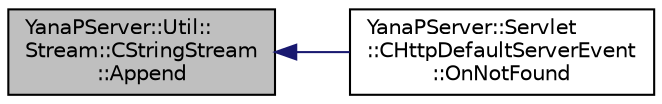 digraph "YanaPServer::Util::Stream::CStringStream::Append"
{
  edge [fontname="Helvetica",fontsize="10",labelfontname="Helvetica",labelfontsize="10"];
  node [fontname="Helvetica",fontsize="10",shape=record];
  rankdir="LR";
  Node3 [label="YanaPServer::Util::\lStream::CStringStream\l::Append",height=0.2,width=0.4,color="black", fillcolor="grey75", style="filled", fontcolor="black"];
  Node3 -> Node4 [dir="back",color="midnightblue",fontsize="10",style="solid",fontname="Helvetica"];
  Node4 [label="YanaPServer::Servlet\l::CHttpDefaultServerEvent\l::OnNotFound",height=0.2,width=0.4,color="black", fillcolor="white", style="filled",URL="$class_yana_p_server_1_1_servlet_1_1_c_http_default_server_event.html#a3ef560a1a4af2d7ea26a7cfe0a265530",tooltip="対応Servletが見つからなかった "];
}
